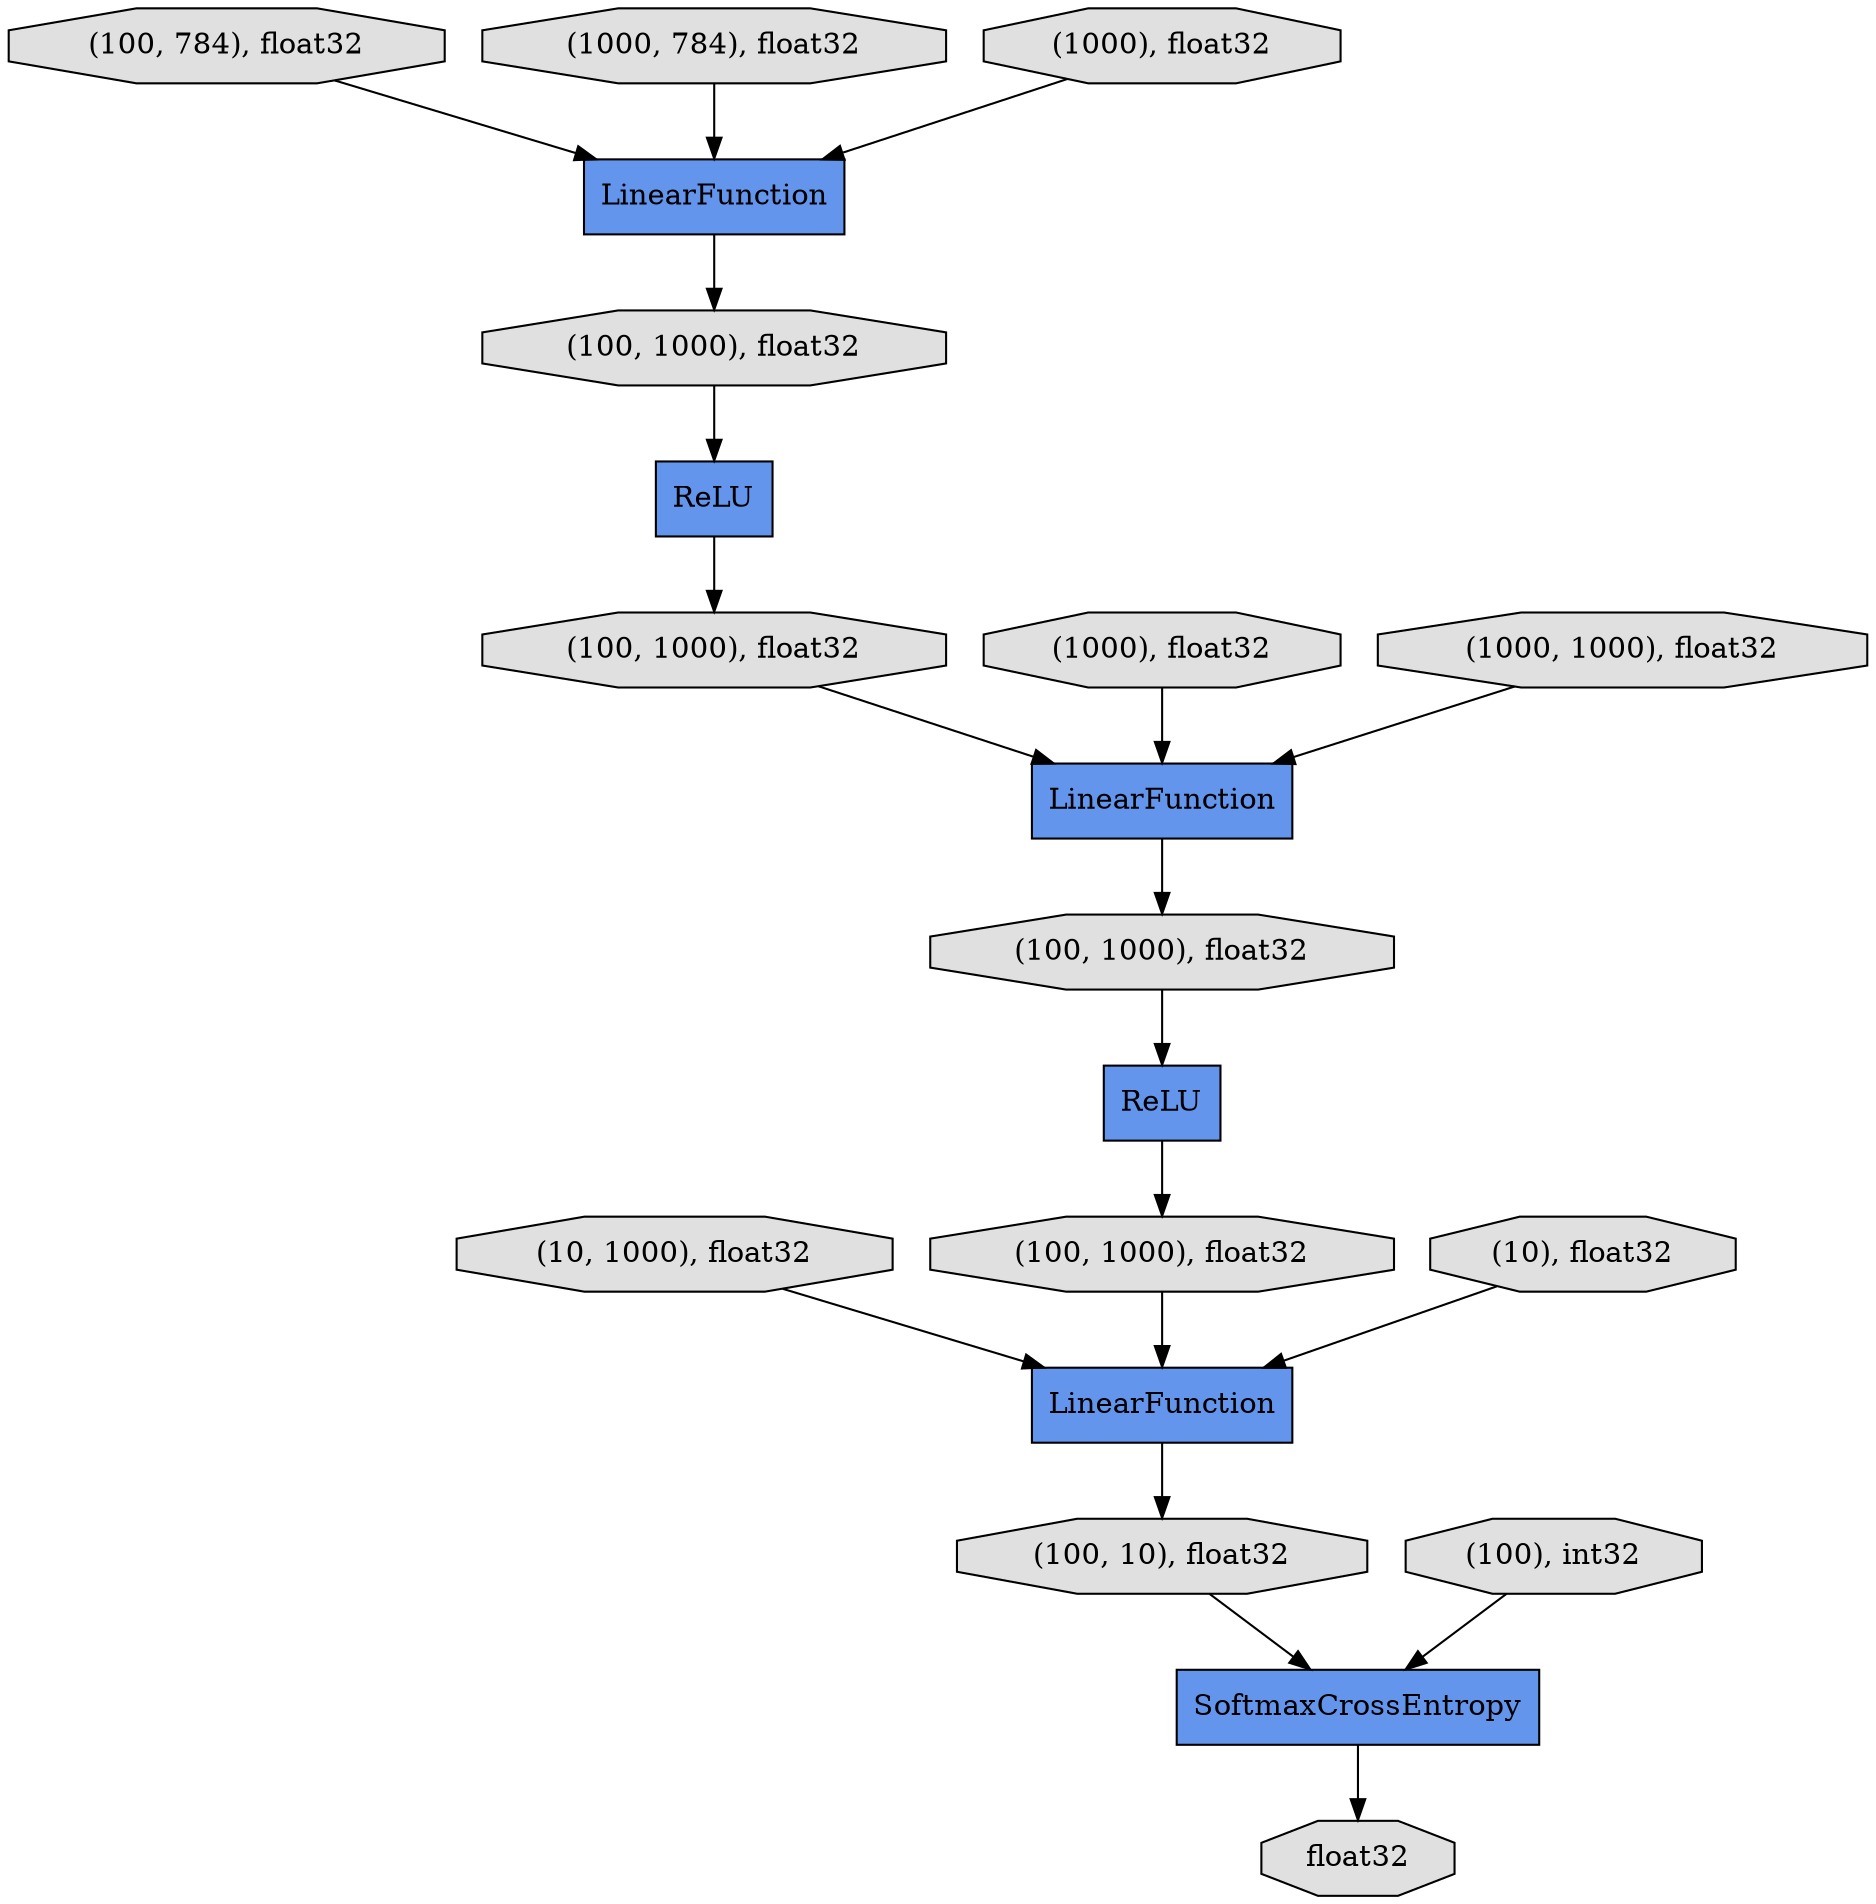 digraph graphname{rankdir=TB;47013261397584 [shape="octagon",style="filled",fillcolor="#E0E0E0",label="(10, 1000), float32"];47013264864528 [shape="record",style="filled",fillcolor="#6495ED",label="SoftmaxCrossEntropy"];47013264863376 [shape="octagon",style="filled",fillcolor="#E0E0E0",label="(100, 1000), float32"];47013264793360 [shape="octagon",style="filled",fillcolor="#E0E0E0",label="(100, 784), float32"];47013264863632 [shape="octagon",style="filled",fillcolor="#E0E0E0",label="(100, 1000), float32"];47013264863888 [shape="record",style="filled",fillcolor="#6495ED",label="ReLU"];47013264864400 [shape="octagon",style="filled",fillcolor="#E0E0E0",label="(100, 1000), float32"];47013261397456 [shape="octagon",style="filled",fillcolor="#E0E0E0",label="(1000), float32"];47013264865552 [shape="octagon",style="filled",fillcolor="#E0E0E0",label="float32"];47013261397200 [shape="octagon",style="filled",fillcolor="#E0E0E0",label="(1000, 784), float32"];47012258868816 [shape="record",style="filled",fillcolor="#6495ED",label="ReLU"];47013264863312 [shape="octagon",style="filled",fillcolor="#E0E0E0",label="(100, 1000), float32"];47013264793424 [shape="octagon",style="filled",fillcolor="#E0E0E0",label="(100), int32"];47013261397648 [shape="octagon",style="filled",fillcolor="#E0E0E0",label="(10), float32"];47013264864656 [shape="record",style="filled",fillcolor="#6495ED",label="LinearFunction"];47013261397392 [shape="octagon",style="filled",fillcolor="#E0E0E0",label="(1000, 1000), float32"];47013264793296 [shape="record",style="filled",fillcolor="#6495ED",label="LinearFunction"];47013264864720 [shape="octagon",style="filled",fillcolor="#E0E0E0",label="(100, 10), float32"];47013261397264 [shape="octagon",style="filled",fillcolor="#E0E0E0",label="(1000), float32"];47013264863568 [shape="record",style="filled",fillcolor="#6495ED",label="LinearFunction"];47013264864720 -> 47013264864528;47013261397200 -> 47013264793296;47013261397648 -> 47013264864656;47013264864656 -> 47013264864720;47012258868816 -> 47013264863632;47013261397392 -> 47013264863568;47013264863888 -> 47013264863376;47013264864400 -> 47013264863888;47013264864528 -> 47013264865552;47013261397456 -> 47013264863568;47013261397584 -> 47013264864656;47013264863312 -> 47012258868816;47013261397264 -> 47013264793296;47013264863632 -> 47013264863568;47013264793424 -> 47013264864528;47013264793360 -> 47013264793296;47013264863376 -> 47013264864656;47013264793296 -> 47013264863312;47013264863568 -> 47013264864400;}